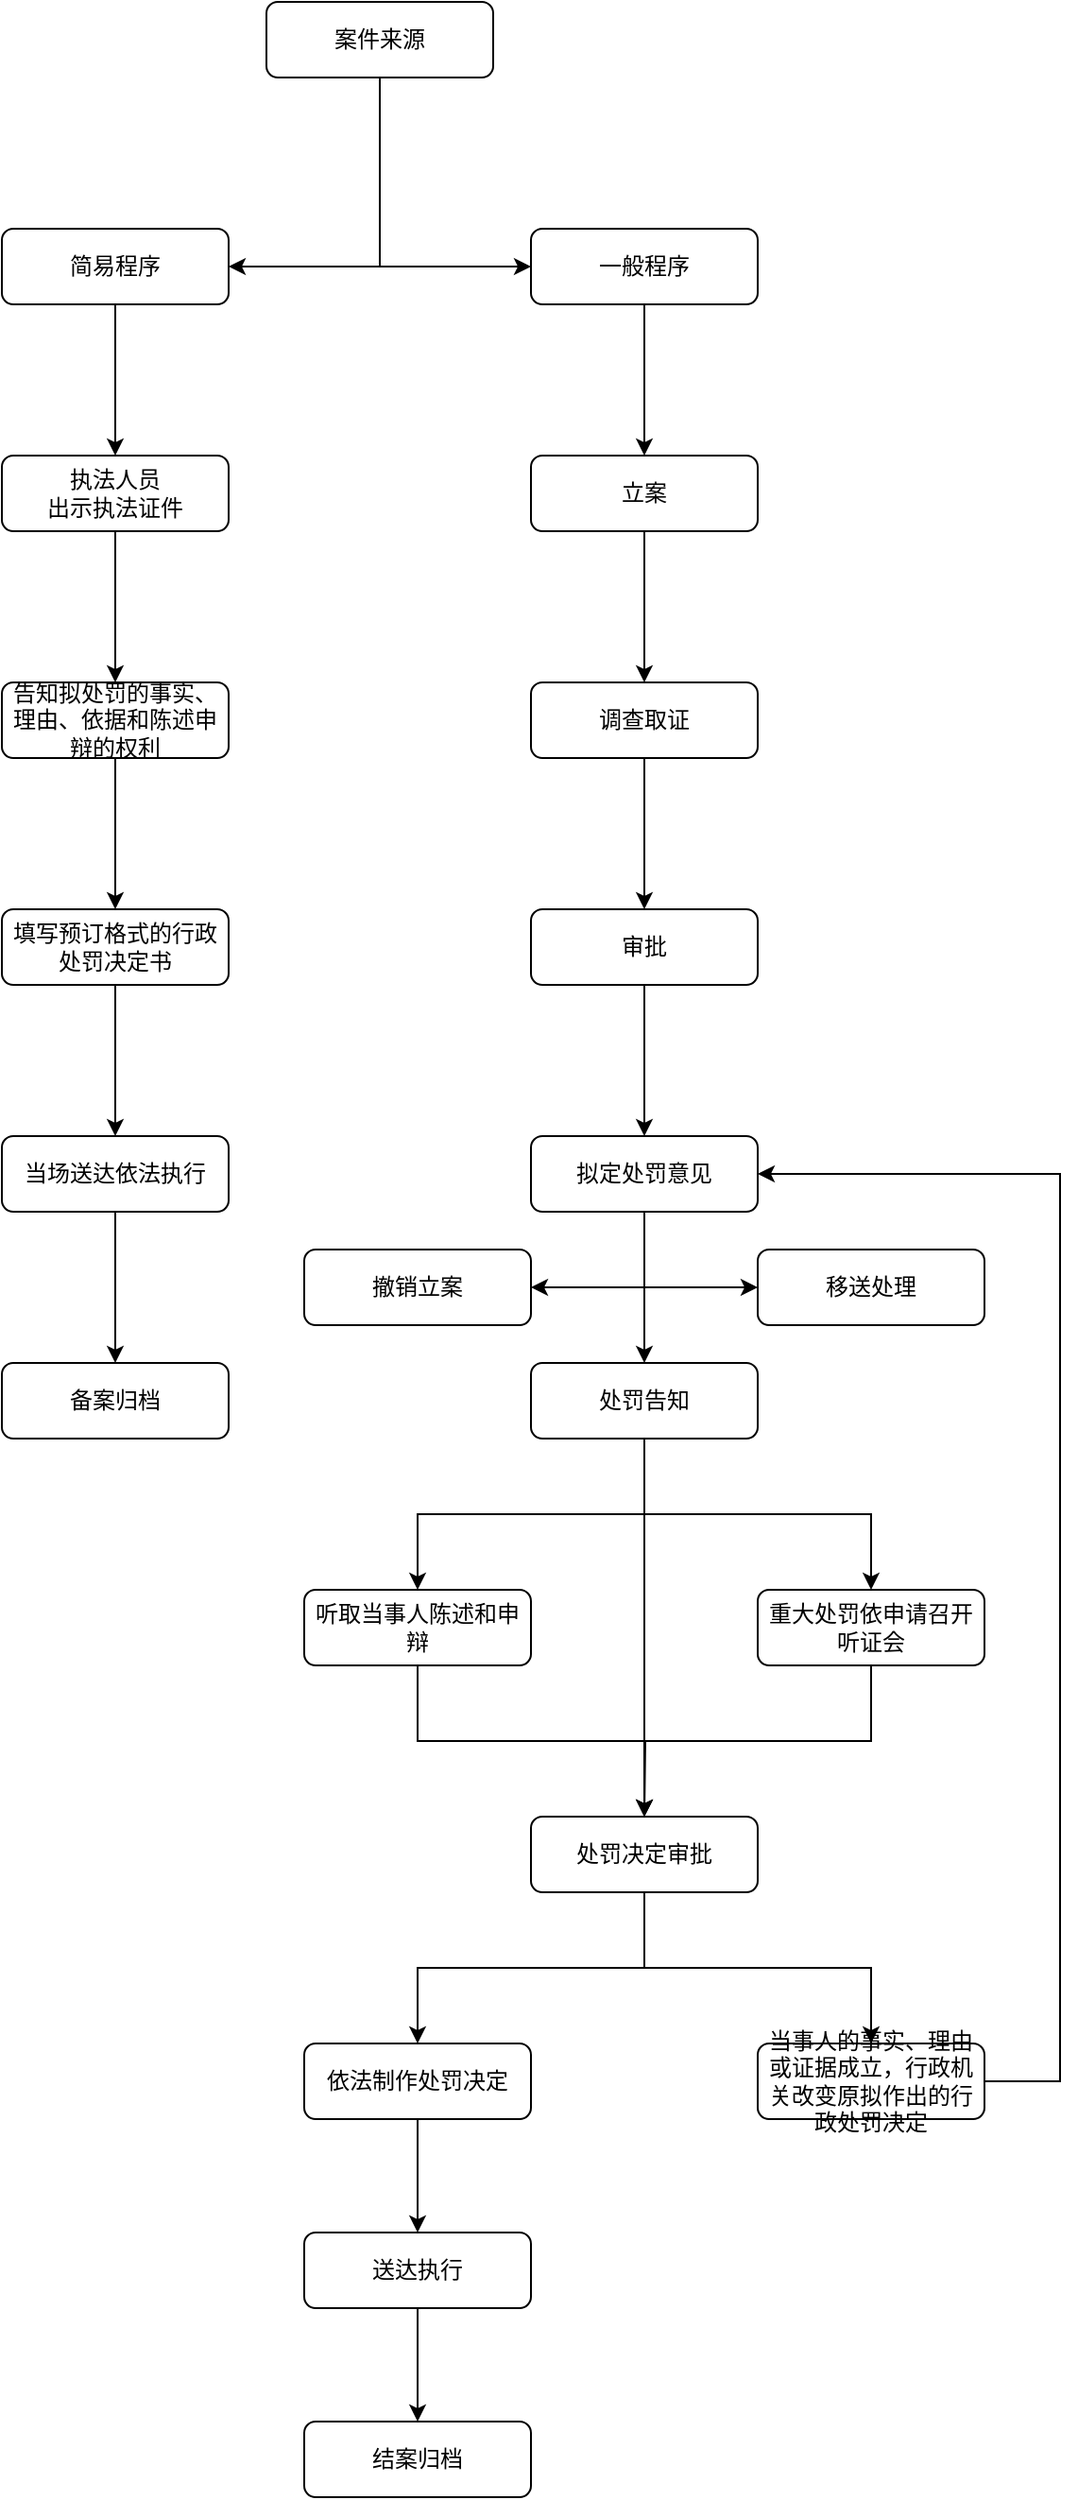 <mxfile version="20.0.1" type="github">
  <diagram id="8CoYTxkmevsLXzp19YlB" name="第 1 页">
    <mxGraphModel dx="1422" dy="762" grid="1" gridSize="10" guides="1" tooltips="1" connect="1" arrows="1" fold="1" page="1" pageScale="1" pageWidth="827" pageHeight="1169" math="0" shadow="0">
      <root>
        <mxCell id="0" />
        <mxCell id="1" parent="0" />
        <mxCell id="c0db9LKpisd4vTzTPGsK-2" value="" style="edgeStyle=orthogonalEdgeStyle;rounded=0;orthogonalLoop=1;jettySize=auto;html=1;fontSize=20;" edge="1" parent="1" source="c0db9LKpisd4vTzTPGsK-4" target="c0db9LKpisd4vTzTPGsK-6">
          <mxGeometry relative="1" as="geometry">
            <Array as="points">
              <mxPoint x="640" y="250" />
            </Array>
          </mxGeometry>
        </mxCell>
        <mxCell id="c0db9LKpisd4vTzTPGsK-3" value="" style="edgeStyle=orthogonalEdgeStyle;rounded=0;orthogonalLoop=1;jettySize=auto;html=1;fontSize=20;" edge="1" parent="1" source="c0db9LKpisd4vTzTPGsK-4" target="c0db9LKpisd4vTzTPGsK-10">
          <mxGeometry relative="1" as="geometry">
            <Array as="points">
              <mxPoint x="640" y="250" />
            </Array>
          </mxGeometry>
        </mxCell>
        <mxCell id="c0db9LKpisd4vTzTPGsK-4" value="案件来源" style="rounded=1;whiteSpace=wrap;html=1;fontSize=12;glass=0;strokeWidth=1;shadow=0;" vertex="1" parent="1">
          <mxGeometry x="580" y="110" width="120" height="40" as="geometry" />
        </mxCell>
        <mxCell id="c0db9LKpisd4vTzTPGsK-5" value="" style="edgeStyle=orthogonalEdgeStyle;rounded=0;orthogonalLoop=1;jettySize=auto;html=1;fontSize=20;" edge="1" parent="1" source="c0db9LKpisd4vTzTPGsK-6" target="c0db9LKpisd4vTzTPGsK-8">
          <mxGeometry relative="1" as="geometry" />
        </mxCell>
        <mxCell id="c0db9LKpisd4vTzTPGsK-6" value="简易程序" style="rounded=1;whiteSpace=wrap;html=1;fontSize=12;glass=0;strokeWidth=1;shadow=0;" vertex="1" parent="1">
          <mxGeometry x="440" y="230" width="120" height="40" as="geometry" />
        </mxCell>
        <mxCell id="c0db9LKpisd4vTzTPGsK-7" value="" style="edgeStyle=orthogonalEdgeStyle;rounded=0;orthogonalLoop=1;jettySize=auto;html=1;fontSize=20;" edge="1" parent="1" source="c0db9LKpisd4vTzTPGsK-8" target="c0db9LKpisd4vTzTPGsK-40">
          <mxGeometry relative="1" as="geometry" />
        </mxCell>
        <mxCell id="c0db9LKpisd4vTzTPGsK-8" value="执法人员&lt;br&gt;出示执法证件" style="rounded=1;whiteSpace=wrap;html=1;fontSize=12;glass=0;strokeWidth=1;shadow=0;" vertex="1" parent="1">
          <mxGeometry x="440" y="350" width="120" height="40" as="geometry" />
        </mxCell>
        <mxCell id="c0db9LKpisd4vTzTPGsK-9" value="" style="edgeStyle=orthogonalEdgeStyle;rounded=0;orthogonalLoop=1;jettySize=auto;html=1;fontSize=20;" edge="1" parent="1" source="c0db9LKpisd4vTzTPGsK-10" target="c0db9LKpisd4vTzTPGsK-12">
          <mxGeometry relative="1" as="geometry" />
        </mxCell>
        <mxCell id="c0db9LKpisd4vTzTPGsK-10" value="一般程序" style="rounded=1;whiteSpace=wrap;html=1;fontSize=12;glass=0;strokeWidth=1;shadow=0;" vertex="1" parent="1">
          <mxGeometry x="720" y="230" width="120" height="40" as="geometry" />
        </mxCell>
        <mxCell id="c0db9LKpisd4vTzTPGsK-11" value="" style="edgeStyle=orthogonalEdgeStyle;rounded=0;orthogonalLoop=1;jettySize=auto;html=1;fontSize=20;" edge="1" parent="1" source="c0db9LKpisd4vTzTPGsK-12" target="c0db9LKpisd4vTzTPGsK-14">
          <mxGeometry relative="1" as="geometry" />
        </mxCell>
        <mxCell id="c0db9LKpisd4vTzTPGsK-12" value="立案" style="rounded=1;whiteSpace=wrap;html=1;fontSize=12;glass=0;strokeWidth=1;shadow=0;" vertex="1" parent="1">
          <mxGeometry x="720" y="350" width="120" height="40" as="geometry" />
        </mxCell>
        <mxCell id="c0db9LKpisd4vTzTPGsK-13" value="" style="edgeStyle=orthogonalEdgeStyle;rounded=0;orthogonalLoop=1;jettySize=auto;html=1;fontSize=20;" edge="1" parent="1" source="c0db9LKpisd4vTzTPGsK-14" target="c0db9LKpisd4vTzTPGsK-16">
          <mxGeometry relative="1" as="geometry" />
        </mxCell>
        <mxCell id="c0db9LKpisd4vTzTPGsK-14" value="调查取证" style="rounded=1;whiteSpace=wrap;html=1;fontSize=12;glass=0;strokeWidth=1;shadow=0;" vertex="1" parent="1">
          <mxGeometry x="720" y="470" width="120" height="40" as="geometry" />
        </mxCell>
        <mxCell id="c0db9LKpisd4vTzTPGsK-15" value="" style="edgeStyle=orthogonalEdgeStyle;rounded=0;orthogonalLoop=1;jettySize=auto;html=1;fontSize=20;" edge="1" parent="1" source="c0db9LKpisd4vTzTPGsK-16" target="c0db9LKpisd4vTzTPGsK-20">
          <mxGeometry relative="1" as="geometry" />
        </mxCell>
        <mxCell id="c0db9LKpisd4vTzTPGsK-16" value="审批" style="rounded=1;whiteSpace=wrap;html=1;fontSize=12;glass=0;strokeWidth=1;shadow=0;" vertex="1" parent="1">
          <mxGeometry x="720" y="590" width="120" height="40" as="geometry" />
        </mxCell>
        <mxCell id="c0db9LKpisd4vTzTPGsK-17" value="" style="edgeStyle=orthogonalEdgeStyle;rounded=0;orthogonalLoop=1;jettySize=auto;html=1;fontSize=20;" edge="1" parent="1" source="c0db9LKpisd4vTzTPGsK-20" target="c0db9LKpisd4vTzTPGsK-24">
          <mxGeometry relative="1" as="geometry" />
        </mxCell>
        <mxCell id="c0db9LKpisd4vTzTPGsK-18" value="" style="edgeStyle=orthogonalEdgeStyle;rounded=0;orthogonalLoop=1;jettySize=auto;html=1;fontSize=20;" edge="1" parent="1" source="c0db9LKpisd4vTzTPGsK-20" target="c0db9LKpisd4vTzTPGsK-26">
          <mxGeometry relative="1" as="geometry">
            <Array as="points">
              <mxPoint x="780" y="790" />
            </Array>
          </mxGeometry>
        </mxCell>
        <mxCell id="c0db9LKpisd4vTzTPGsK-19" style="edgeStyle=orthogonalEdgeStyle;rounded=0;orthogonalLoop=1;jettySize=auto;html=1;exitX=0.5;exitY=1;exitDx=0;exitDy=0;entryX=1;entryY=0.5;entryDx=0;entryDy=0;fontSize=20;" edge="1" parent="1" source="c0db9LKpisd4vTzTPGsK-20" target="c0db9LKpisd4vTzTPGsK-25">
          <mxGeometry relative="1" as="geometry" />
        </mxCell>
        <mxCell id="c0db9LKpisd4vTzTPGsK-20" value="拟定处罚意见" style="rounded=1;whiteSpace=wrap;html=1;fontSize=12;glass=0;strokeWidth=1;shadow=0;" vertex="1" parent="1">
          <mxGeometry x="720" y="710" width="120" height="40" as="geometry" />
        </mxCell>
        <mxCell id="c0db9LKpisd4vTzTPGsK-21" value="" style="edgeStyle=orthogonalEdgeStyle;rounded=0;orthogonalLoop=1;jettySize=auto;html=1;fontSize=20;entryX=0.5;entryY=0;entryDx=0;entryDy=0;" edge="1" parent="1" source="c0db9LKpisd4vTzTPGsK-24" target="c0db9LKpisd4vTzTPGsK-33">
          <mxGeometry relative="1" as="geometry">
            <mxPoint x="780" y="950" as="targetPoint" />
          </mxGeometry>
        </mxCell>
        <mxCell id="c0db9LKpisd4vTzTPGsK-22" value="" style="edgeStyle=orthogonalEdgeStyle;rounded=0;orthogonalLoop=1;jettySize=auto;html=1;fontSize=20;" edge="1" parent="1" source="c0db9LKpisd4vTzTPGsK-24" target="c0db9LKpisd4vTzTPGsK-28">
          <mxGeometry relative="1" as="geometry" />
        </mxCell>
        <mxCell id="c0db9LKpisd4vTzTPGsK-23" value="" style="edgeStyle=orthogonalEdgeStyle;rounded=0;orthogonalLoop=1;jettySize=auto;html=1;fontSize=20;" edge="1" parent="1" source="c0db9LKpisd4vTzTPGsK-24" target="c0db9LKpisd4vTzTPGsK-30">
          <mxGeometry relative="1" as="geometry" />
        </mxCell>
        <mxCell id="c0db9LKpisd4vTzTPGsK-24" value="处罚告知" style="rounded=1;whiteSpace=wrap;html=1;fontSize=12;glass=0;strokeWidth=1;shadow=0;" vertex="1" parent="1">
          <mxGeometry x="720" y="830" width="120" height="40" as="geometry" />
        </mxCell>
        <mxCell id="c0db9LKpisd4vTzTPGsK-25" value="撤销立案" style="rounded=1;whiteSpace=wrap;html=1;fontSize=12;glass=0;strokeWidth=1;shadow=0;" vertex="1" parent="1">
          <mxGeometry x="600" y="770" width="120" height="40" as="geometry" />
        </mxCell>
        <mxCell id="c0db9LKpisd4vTzTPGsK-26" value="移送处理" style="rounded=1;whiteSpace=wrap;html=1;fontSize=12;glass=0;strokeWidth=1;shadow=0;" vertex="1" parent="1">
          <mxGeometry x="840" y="770" width="120" height="40" as="geometry" />
        </mxCell>
        <mxCell id="c0db9LKpisd4vTzTPGsK-27" style="edgeStyle=orthogonalEdgeStyle;rounded=0;orthogonalLoop=1;jettySize=auto;html=1;exitX=0.5;exitY=1;exitDx=0;exitDy=0;entryX=0.5;entryY=0;entryDx=0;entryDy=0;fontSize=20;" edge="1" parent="1" source="c0db9LKpisd4vTzTPGsK-28" target="c0db9LKpisd4vTzTPGsK-33">
          <mxGeometry relative="1" as="geometry" />
        </mxCell>
        <mxCell id="c0db9LKpisd4vTzTPGsK-28" value="听取当事人陈述和申辩" style="rounded=1;whiteSpace=wrap;html=1;fontSize=12;glass=0;strokeWidth=1;shadow=0;" vertex="1" parent="1">
          <mxGeometry x="600" y="950" width="120" height="40" as="geometry" />
        </mxCell>
        <mxCell id="c0db9LKpisd4vTzTPGsK-29" style="edgeStyle=orthogonalEdgeStyle;rounded=0;orthogonalLoop=1;jettySize=auto;html=1;fontSize=20;exitX=0.5;exitY=1;exitDx=0;exitDy=0;" edge="1" parent="1" source="c0db9LKpisd4vTzTPGsK-30">
          <mxGeometry relative="1" as="geometry">
            <mxPoint x="780" y="1070" as="targetPoint" />
          </mxGeometry>
        </mxCell>
        <mxCell id="c0db9LKpisd4vTzTPGsK-30" value="重大处罚依申请召开听证会" style="rounded=1;whiteSpace=wrap;html=1;fontSize=12;glass=0;strokeWidth=1;shadow=0;" vertex="1" parent="1">
          <mxGeometry x="840" y="950" width="120" height="40" as="geometry" />
        </mxCell>
        <mxCell id="c0db9LKpisd4vTzTPGsK-31" value="" style="edgeStyle=orthogonalEdgeStyle;rounded=0;orthogonalLoop=1;jettySize=auto;html=1;fontSize=20;" edge="1" parent="1" source="c0db9LKpisd4vTzTPGsK-33" target="c0db9LKpisd4vTzTPGsK-35">
          <mxGeometry relative="1" as="geometry" />
        </mxCell>
        <mxCell id="c0db9LKpisd4vTzTPGsK-32" value="" style="edgeStyle=orthogonalEdgeStyle;rounded=0;orthogonalLoop=1;jettySize=auto;html=1;fontSize=20;" edge="1" parent="1" source="c0db9LKpisd4vTzTPGsK-33" target="c0db9LKpisd4vTzTPGsK-47">
          <mxGeometry relative="1" as="geometry" />
        </mxCell>
        <mxCell id="c0db9LKpisd4vTzTPGsK-33" value="处罚决定审批" style="rounded=1;whiteSpace=wrap;html=1;fontSize=12;glass=0;strokeWidth=1;shadow=0;" vertex="1" parent="1">
          <mxGeometry x="720" y="1070" width="120" height="40" as="geometry" />
        </mxCell>
        <mxCell id="c0db9LKpisd4vTzTPGsK-34" value="" style="edgeStyle=orthogonalEdgeStyle;rounded=0;orthogonalLoop=1;jettySize=auto;html=1;fontSize=20;" edge="1" parent="1" source="c0db9LKpisd4vTzTPGsK-35" target="c0db9LKpisd4vTzTPGsK-37">
          <mxGeometry relative="1" as="geometry" />
        </mxCell>
        <mxCell id="c0db9LKpisd4vTzTPGsK-35" value="依法制作处罚决定" style="rounded=1;whiteSpace=wrap;html=1;fontSize=12;glass=0;strokeWidth=1;shadow=0;" vertex="1" parent="1">
          <mxGeometry x="600" y="1190" width="120" height="40" as="geometry" />
        </mxCell>
        <mxCell id="c0db9LKpisd4vTzTPGsK-36" value="" style="edgeStyle=orthogonalEdgeStyle;rounded=0;orthogonalLoop=1;jettySize=auto;html=1;fontSize=20;" edge="1" parent="1" source="c0db9LKpisd4vTzTPGsK-37" target="c0db9LKpisd4vTzTPGsK-38">
          <mxGeometry relative="1" as="geometry" />
        </mxCell>
        <mxCell id="c0db9LKpisd4vTzTPGsK-37" value="送达执行" style="rounded=1;whiteSpace=wrap;html=1;fontSize=12;glass=0;strokeWidth=1;shadow=0;" vertex="1" parent="1">
          <mxGeometry x="600" y="1290" width="120" height="40" as="geometry" />
        </mxCell>
        <mxCell id="c0db9LKpisd4vTzTPGsK-38" value="结案归档" style="rounded=1;whiteSpace=wrap;html=1;fontSize=12;glass=0;strokeWidth=1;shadow=0;" vertex="1" parent="1">
          <mxGeometry x="600" y="1390" width="120" height="40" as="geometry" />
        </mxCell>
        <mxCell id="c0db9LKpisd4vTzTPGsK-39" value="" style="edgeStyle=orthogonalEdgeStyle;rounded=0;orthogonalLoop=1;jettySize=auto;html=1;fontSize=20;" edge="1" parent="1" source="c0db9LKpisd4vTzTPGsK-40" target="c0db9LKpisd4vTzTPGsK-42">
          <mxGeometry relative="1" as="geometry" />
        </mxCell>
        <mxCell id="c0db9LKpisd4vTzTPGsK-40" value="告知拟处罚的事实、理由、依据和陈述申辩的权利" style="rounded=1;whiteSpace=wrap;html=1;fontSize=12;glass=0;strokeWidth=1;shadow=0;" vertex="1" parent="1">
          <mxGeometry x="440" y="470" width="120" height="40" as="geometry" />
        </mxCell>
        <mxCell id="c0db9LKpisd4vTzTPGsK-41" value="" style="edgeStyle=orthogonalEdgeStyle;rounded=0;orthogonalLoop=1;jettySize=auto;html=1;fontSize=20;" edge="1" parent="1" source="c0db9LKpisd4vTzTPGsK-42" target="c0db9LKpisd4vTzTPGsK-44">
          <mxGeometry relative="1" as="geometry" />
        </mxCell>
        <mxCell id="c0db9LKpisd4vTzTPGsK-42" value="填写预订格式的行政处罚决定书" style="rounded=1;whiteSpace=wrap;html=1;fontSize=12;glass=0;strokeWidth=1;shadow=0;" vertex="1" parent="1">
          <mxGeometry x="440" y="590" width="120" height="40" as="geometry" />
        </mxCell>
        <mxCell id="c0db9LKpisd4vTzTPGsK-43" value="" style="edgeStyle=orthogonalEdgeStyle;rounded=0;orthogonalLoop=1;jettySize=auto;html=1;fontSize=20;" edge="1" parent="1" source="c0db9LKpisd4vTzTPGsK-44" target="c0db9LKpisd4vTzTPGsK-45">
          <mxGeometry relative="1" as="geometry" />
        </mxCell>
        <mxCell id="c0db9LKpisd4vTzTPGsK-44" value="当场送达依法执行" style="rounded=1;whiteSpace=wrap;html=1;fontSize=12;glass=0;strokeWidth=1;shadow=0;" vertex="1" parent="1">
          <mxGeometry x="440" y="710" width="120" height="40" as="geometry" />
        </mxCell>
        <mxCell id="c0db9LKpisd4vTzTPGsK-45" value="备案归档" style="rounded=1;whiteSpace=wrap;html=1;fontSize=12;glass=0;strokeWidth=1;shadow=0;" vertex="1" parent="1">
          <mxGeometry x="440" y="830" width="120" height="40" as="geometry" />
        </mxCell>
        <mxCell id="c0db9LKpisd4vTzTPGsK-46" style="edgeStyle=orthogonalEdgeStyle;rounded=0;orthogonalLoop=1;jettySize=auto;html=1;entryX=1;entryY=0.5;entryDx=0;entryDy=0;fontSize=20;" edge="1" parent="1" source="c0db9LKpisd4vTzTPGsK-47" target="c0db9LKpisd4vTzTPGsK-20">
          <mxGeometry relative="1" as="geometry">
            <Array as="points">
              <mxPoint x="1000" y="1210" />
              <mxPoint x="1000" y="730" />
            </Array>
          </mxGeometry>
        </mxCell>
        <mxCell id="c0db9LKpisd4vTzTPGsK-47" value="当事人的事实、理由或证据成立，行政机关改变原拟作出的行政处罚决定" style="rounded=1;whiteSpace=wrap;html=1;fontSize=12;glass=0;strokeWidth=1;shadow=0;" vertex="1" parent="1">
          <mxGeometry x="840" y="1190" width="120" height="40" as="geometry" />
        </mxCell>
      </root>
    </mxGraphModel>
  </diagram>
</mxfile>
